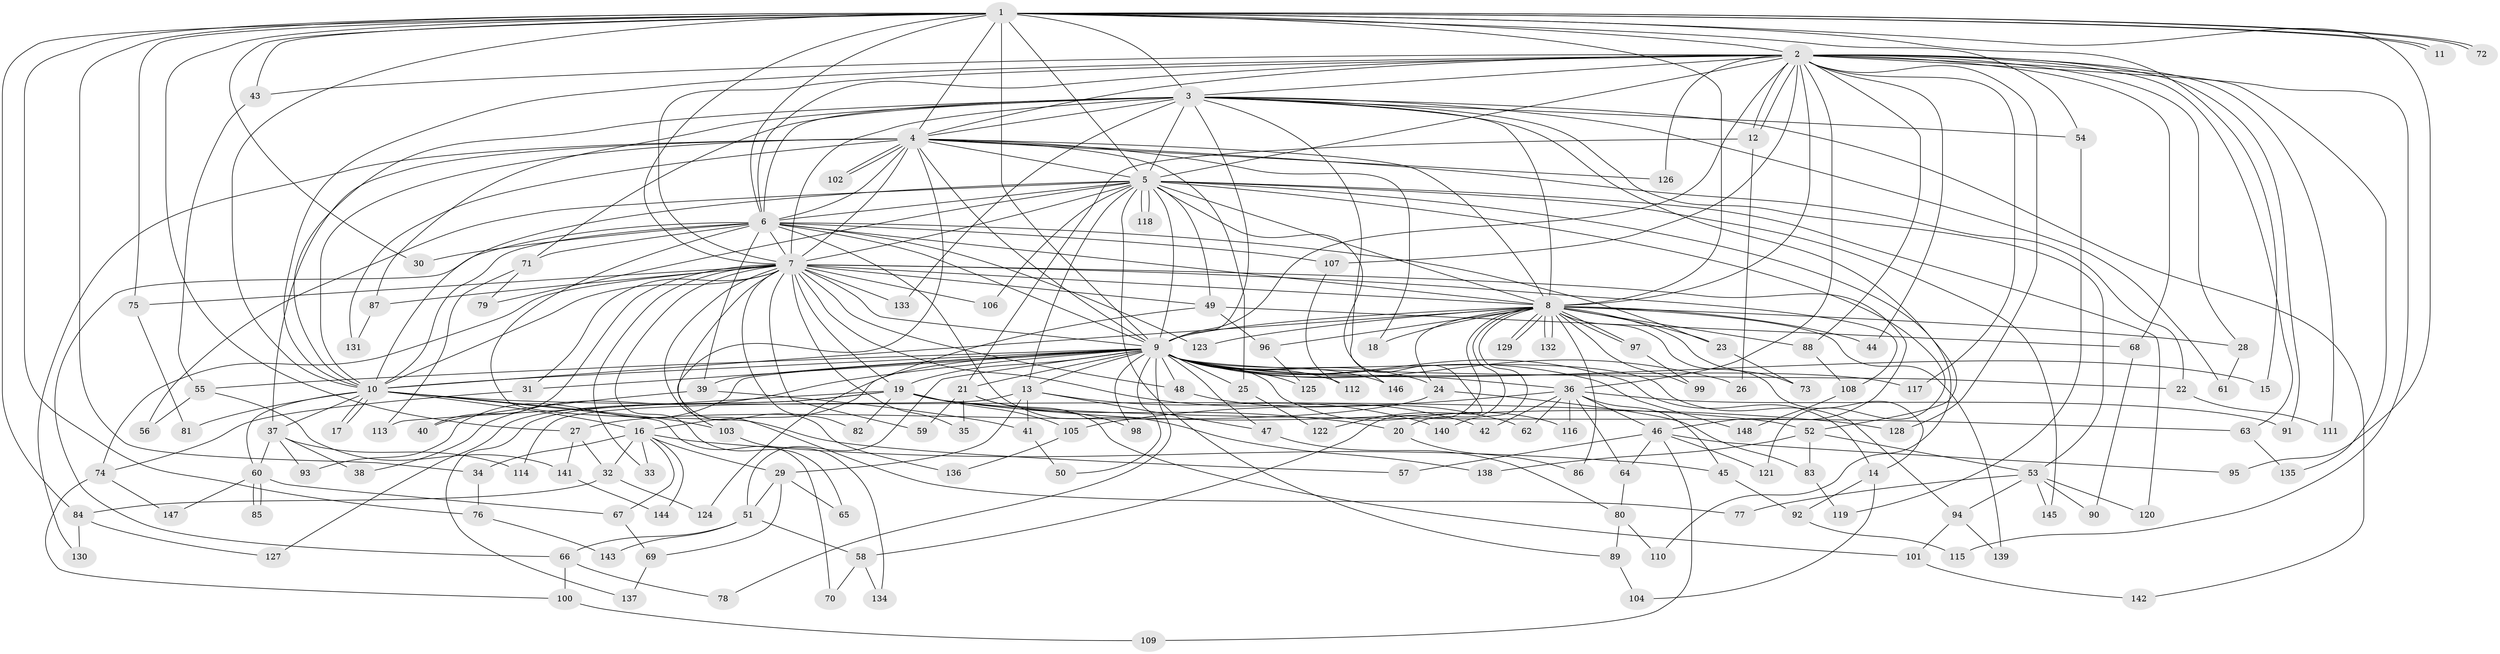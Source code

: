 // coarse degree distribution, {27: 0.008403361344537815, 23: 0.008403361344537815, 26: 0.01680672268907563, 20: 0.008403361344537815, 28: 0.008403361344537815, 40: 0.008403361344537815, 13: 0.008403361344537815, 2: 0.5210084033613446, 4: 0.08403361344537816, 9: 0.025210084033613446, 10: 0.008403361344537815, 3: 0.2184873949579832, 6: 0.04201680672268908, 7: 0.01680672268907563, 5: 0.01680672268907563}
// Generated by graph-tools (version 1.1) at 2025/41/03/06/25 10:41:42]
// undirected, 148 vertices, 321 edges
graph export_dot {
graph [start="1"]
  node [color=gray90,style=filled];
  1;
  2;
  3;
  4;
  5;
  6;
  7;
  8;
  9;
  10;
  11;
  12;
  13;
  14;
  15;
  16;
  17;
  18;
  19;
  20;
  21;
  22;
  23;
  24;
  25;
  26;
  27;
  28;
  29;
  30;
  31;
  32;
  33;
  34;
  35;
  36;
  37;
  38;
  39;
  40;
  41;
  42;
  43;
  44;
  45;
  46;
  47;
  48;
  49;
  50;
  51;
  52;
  53;
  54;
  55;
  56;
  57;
  58;
  59;
  60;
  61;
  62;
  63;
  64;
  65;
  66;
  67;
  68;
  69;
  70;
  71;
  72;
  73;
  74;
  75;
  76;
  77;
  78;
  79;
  80;
  81;
  82;
  83;
  84;
  85;
  86;
  87;
  88;
  89;
  90;
  91;
  92;
  93;
  94;
  95;
  96;
  97;
  98;
  99;
  100;
  101;
  102;
  103;
  104;
  105;
  106;
  107;
  108;
  109;
  110;
  111;
  112;
  113;
  114;
  115;
  116;
  117;
  118;
  119;
  120;
  121;
  122;
  123;
  124;
  125;
  126;
  127;
  128;
  129;
  130;
  131;
  132;
  133;
  134;
  135;
  136;
  137;
  138;
  139;
  140;
  141;
  142;
  143;
  144;
  145;
  146;
  147;
  148;
  1 -- 2;
  1 -- 3;
  1 -- 4;
  1 -- 5;
  1 -- 6;
  1 -- 7;
  1 -- 8;
  1 -- 9;
  1 -- 10;
  1 -- 11;
  1 -- 11;
  1 -- 15;
  1 -- 27;
  1 -- 30;
  1 -- 34;
  1 -- 43;
  1 -- 54;
  1 -- 72;
  1 -- 72;
  1 -- 75;
  1 -- 76;
  1 -- 84;
  1 -- 95;
  2 -- 3;
  2 -- 4;
  2 -- 5;
  2 -- 6;
  2 -- 7;
  2 -- 8;
  2 -- 9;
  2 -- 10;
  2 -- 12;
  2 -- 12;
  2 -- 28;
  2 -- 36;
  2 -- 43;
  2 -- 44;
  2 -- 63;
  2 -- 68;
  2 -- 88;
  2 -- 91;
  2 -- 107;
  2 -- 111;
  2 -- 115;
  2 -- 117;
  2 -- 126;
  2 -- 128;
  2 -- 135;
  3 -- 4;
  3 -- 5;
  3 -- 6;
  3 -- 7;
  3 -- 8;
  3 -- 9;
  3 -- 10;
  3 -- 52;
  3 -- 53;
  3 -- 54;
  3 -- 61;
  3 -- 71;
  3 -- 87;
  3 -- 133;
  3 -- 142;
  3 -- 146;
  4 -- 5;
  4 -- 6;
  4 -- 7;
  4 -- 8;
  4 -- 9;
  4 -- 10;
  4 -- 18;
  4 -- 22;
  4 -- 25;
  4 -- 37;
  4 -- 102;
  4 -- 102;
  4 -- 103;
  4 -- 126;
  4 -- 130;
  4 -- 131;
  5 -- 6;
  5 -- 7;
  5 -- 8;
  5 -- 9;
  5 -- 10;
  5 -- 13;
  5 -- 49;
  5 -- 56;
  5 -- 79;
  5 -- 89;
  5 -- 106;
  5 -- 110;
  5 -- 118;
  5 -- 118;
  5 -- 120;
  5 -- 121;
  5 -- 122;
  5 -- 145;
  6 -- 7;
  6 -- 8;
  6 -- 9;
  6 -- 10;
  6 -- 23;
  6 -- 30;
  6 -- 39;
  6 -- 57;
  6 -- 66;
  6 -- 71;
  6 -- 107;
  6 -- 123;
  6 -- 138;
  7 -- 8;
  7 -- 9;
  7 -- 10;
  7 -- 19;
  7 -- 31;
  7 -- 33;
  7 -- 35;
  7 -- 40;
  7 -- 42;
  7 -- 46;
  7 -- 48;
  7 -- 49;
  7 -- 59;
  7 -- 65;
  7 -- 74;
  7 -- 75;
  7 -- 77;
  7 -- 82;
  7 -- 87;
  7 -- 106;
  7 -- 108;
  7 -- 133;
  7 -- 136;
  8 -- 9;
  8 -- 10;
  8 -- 14;
  8 -- 18;
  8 -- 20;
  8 -- 23;
  8 -- 24;
  8 -- 28;
  8 -- 44;
  8 -- 58;
  8 -- 73;
  8 -- 86;
  8 -- 88;
  8 -- 96;
  8 -- 97;
  8 -- 97;
  8 -- 99;
  8 -- 123;
  8 -- 129;
  8 -- 129;
  8 -- 132;
  8 -- 132;
  8 -- 139;
  8 -- 140;
  9 -- 10;
  9 -- 13;
  9 -- 14;
  9 -- 15;
  9 -- 16;
  9 -- 19;
  9 -- 21;
  9 -- 22;
  9 -- 24;
  9 -- 25;
  9 -- 26;
  9 -- 31;
  9 -- 36;
  9 -- 38;
  9 -- 39;
  9 -- 47;
  9 -- 48;
  9 -- 50;
  9 -- 51;
  9 -- 55;
  9 -- 78;
  9 -- 93;
  9 -- 94;
  9 -- 98;
  9 -- 112;
  9 -- 116;
  9 -- 117;
  9 -- 125;
  9 -- 146;
  9 -- 148;
  10 -- 16;
  10 -- 17;
  10 -- 17;
  10 -- 37;
  10 -- 52;
  10 -- 60;
  10 -- 70;
  10 -- 81;
  10 -- 103;
  12 -- 21;
  12 -- 26;
  13 -- 29;
  13 -- 41;
  13 -- 47;
  13 -- 114;
  13 -- 140;
  14 -- 92;
  14 -- 104;
  16 -- 29;
  16 -- 32;
  16 -- 33;
  16 -- 34;
  16 -- 45;
  16 -- 67;
  16 -- 144;
  19 -- 20;
  19 -- 63;
  19 -- 82;
  19 -- 105;
  19 -- 113;
  19 -- 127;
  19 -- 128;
  19 -- 137;
  20 -- 86;
  21 -- 35;
  21 -- 59;
  21 -- 98;
  21 -- 101;
  22 -- 111;
  23 -- 73;
  24 -- 27;
  24 -- 83;
  25 -- 122;
  27 -- 32;
  27 -- 141;
  28 -- 61;
  29 -- 51;
  29 -- 65;
  29 -- 69;
  31 -- 74;
  32 -- 84;
  32 -- 124;
  34 -- 76;
  36 -- 42;
  36 -- 45;
  36 -- 46;
  36 -- 62;
  36 -- 64;
  36 -- 91;
  36 -- 105;
  36 -- 116;
  37 -- 38;
  37 -- 60;
  37 -- 93;
  37 -- 114;
  39 -- 40;
  39 -- 41;
  41 -- 50;
  43 -- 55;
  45 -- 92;
  46 -- 57;
  46 -- 64;
  46 -- 95;
  46 -- 109;
  46 -- 121;
  47 -- 80;
  48 -- 62;
  49 -- 68;
  49 -- 96;
  49 -- 124;
  51 -- 58;
  51 -- 66;
  51 -- 143;
  52 -- 53;
  52 -- 83;
  52 -- 138;
  53 -- 77;
  53 -- 90;
  53 -- 94;
  53 -- 120;
  53 -- 145;
  54 -- 119;
  55 -- 56;
  55 -- 141;
  58 -- 70;
  58 -- 134;
  60 -- 67;
  60 -- 85;
  60 -- 85;
  60 -- 147;
  63 -- 135;
  64 -- 80;
  66 -- 78;
  66 -- 100;
  67 -- 69;
  68 -- 90;
  69 -- 137;
  71 -- 79;
  71 -- 113;
  74 -- 100;
  74 -- 147;
  75 -- 81;
  76 -- 143;
  80 -- 89;
  80 -- 110;
  83 -- 119;
  84 -- 127;
  84 -- 130;
  87 -- 131;
  88 -- 108;
  89 -- 104;
  92 -- 115;
  94 -- 101;
  94 -- 139;
  96 -- 125;
  97 -- 99;
  100 -- 109;
  101 -- 142;
  103 -- 134;
  105 -- 136;
  107 -- 112;
  108 -- 148;
  141 -- 144;
}
